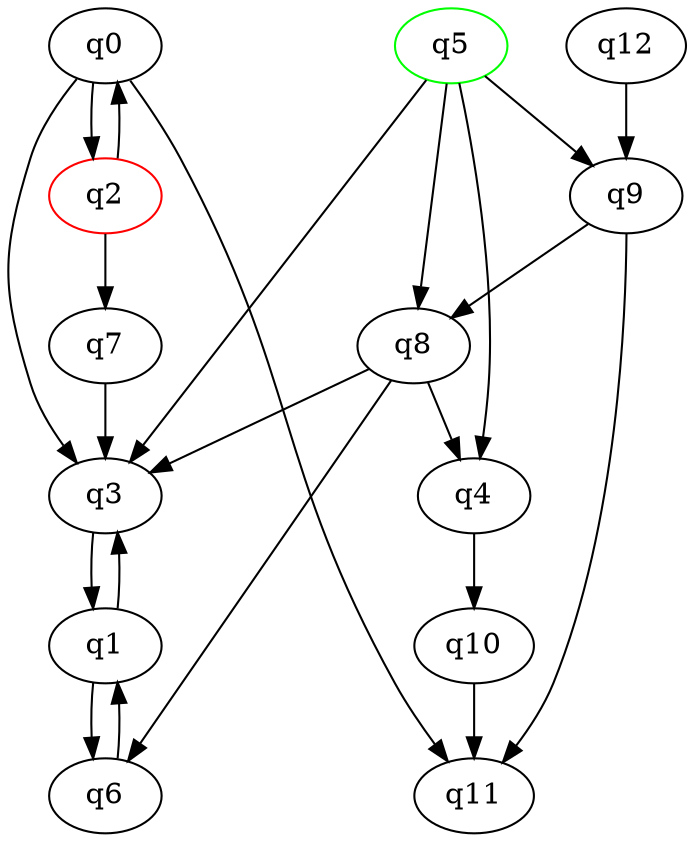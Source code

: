 digraph A{
q5 [initial=1,color=green];
q2 [final=1,color=red];
q0 -> q2;
q0 -> q3;
q0 -> q11;
q1 -> q3;
q1 -> q6;
q2 -> q0;
q2 -> q7;
q3 -> q1;
q4 -> q10;
q5 -> q3;
q5 -> q4;
q5 -> q8;
q5 -> q9;
q6 -> q1;
q7 -> q3;
q8 -> q3;
q8 -> q4;
q8 -> q6;
q9 -> q8;
q9 -> q11;
q10 -> q11;
q12 -> q9;
}